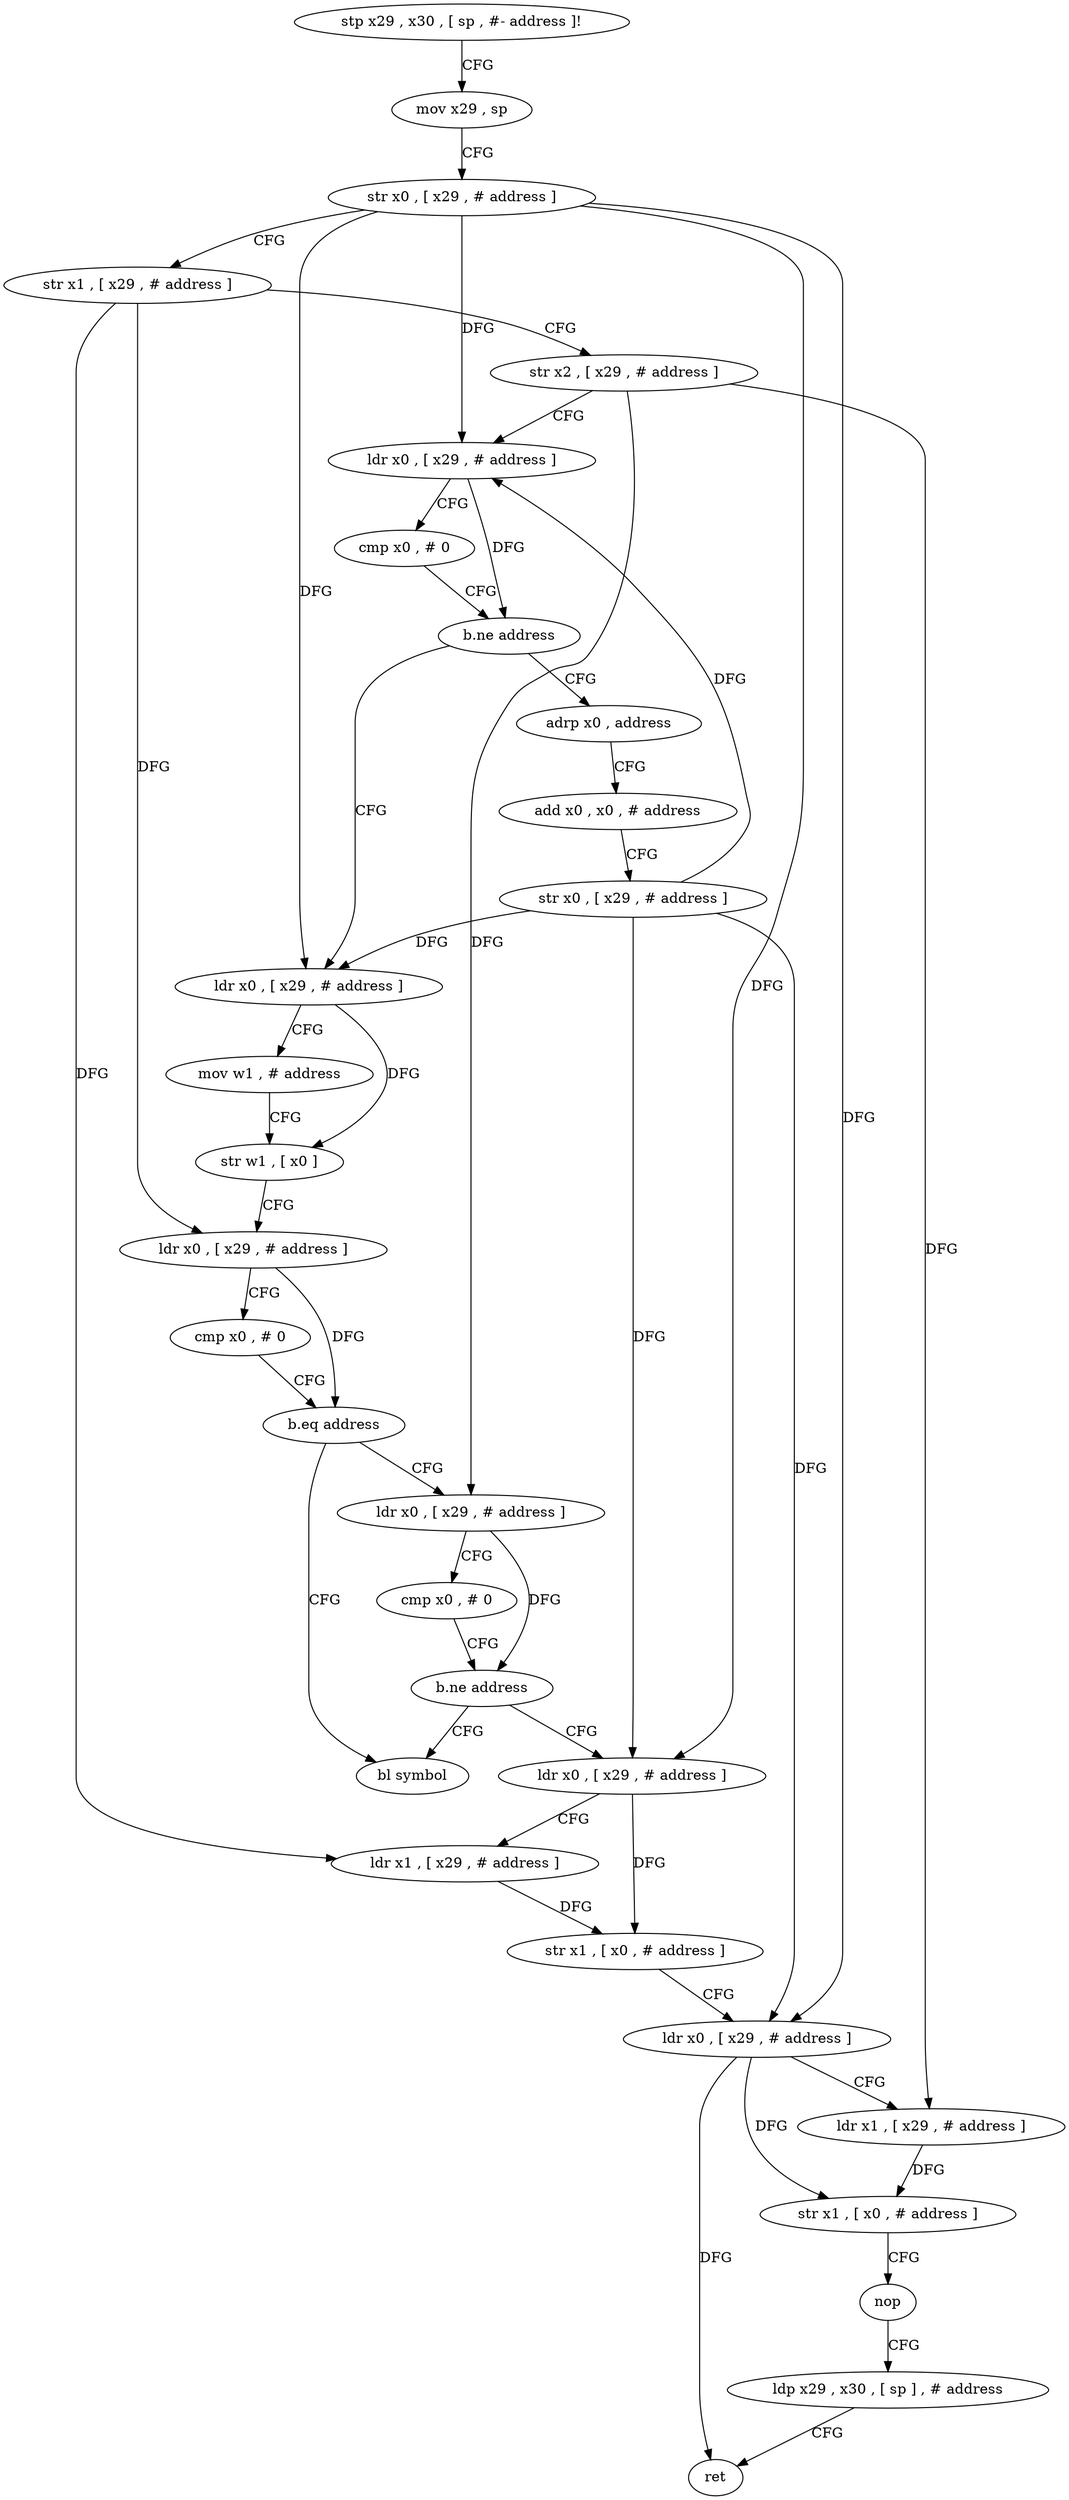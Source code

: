 digraph "func" {
"4374208" [label = "stp x29 , x30 , [ sp , #- address ]!" ]
"4374212" [label = "mov x29 , sp" ]
"4374216" [label = "str x0 , [ x29 , # address ]" ]
"4374220" [label = "str x1 , [ x29 , # address ]" ]
"4374224" [label = "str x2 , [ x29 , # address ]" ]
"4374228" [label = "ldr x0 , [ x29 , # address ]" ]
"4374232" [label = "cmp x0 , # 0" ]
"4374236" [label = "b.ne address" ]
"4374252" [label = "ldr x0 , [ x29 , # address ]" ]
"4374240" [label = "adrp x0 , address" ]
"4374256" [label = "mov w1 , # address" ]
"4374260" [label = "str w1 , [ x0 ]" ]
"4374264" [label = "ldr x0 , [ x29 , # address ]" ]
"4374268" [label = "cmp x0 , # 0" ]
"4374272" [label = "b.eq address" ]
"4374288" [label = "bl symbol" ]
"4374276" [label = "ldr x0 , [ x29 , # address ]" ]
"4374244" [label = "add x0 , x0 , # address" ]
"4374248" [label = "str x0 , [ x29 , # address ]" ]
"4374280" [label = "cmp x0 , # 0" ]
"4374284" [label = "b.ne address" ]
"4374292" [label = "ldr x0 , [ x29 , # address ]" ]
"4374296" [label = "ldr x1 , [ x29 , # address ]" ]
"4374300" [label = "str x1 , [ x0 , # address ]" ]
"4374304" [label = "ldr x0 , [ x29 , # address ]" ]
"4374308" [label = "ldr x1 , [ x29 , # address ]" ]
"4374312" [label = "str x1 , [ x0 , # address ]" ]
"4374316" [label = "nop" ]
"4374320" [label = "ldp x29 , x30 , [ sp ] , # address" ]
"4374324" [label = "ret" ]
"4374208" -> "4374212" [ label = "CFG" ]
"4374212" -> "4374216" [ label = "CFG" ]
"4374216" -> "4374220" [ label = "CFG" ]
"4374216" -> "4374228" [ label = "DFG" ]
"4374216" -> "4374252" [ label = "DFG" ]
"4374216" -> "4374292" [ label = "DFG" ]
"4374216" -> "4374304" [ label = "DFG" ]
"4374220" -> "4374224" [ label = "CFG" ]
"4374220" -> "4374264" [ label = "DFG" ]
"4374220" -> "4374296" [ label = "DFG" ]
"4374224" -> "4374228" [ label = "CFG" ]
"4374224" -> "4374276" [ label = "DFG" ]
"4374224" -> "4374308" [ label = "DFG" ]
"4374228" -> "4374232" [ label = "CFG" ]
"4374228" -> "4374236" [ label = "DFG" ]
"4374232" -> "4374236" [ label = "CFG" ]
"4374236" -> "4374252" [ label = "CFG" ]
"4374236" -> "4374240" [ label = "CFG" ]
"4374252" -> "4374256" [ label = "CFG" ]
"4374252" -> "4374260" [ label = "DFG" ]
"4374240" -> "4374244" [ label = "CFG" ]
"4374256" -> "4374260" [ label = "CFG" ]
"4374260" -> "4374264" [ label = "CFG" ]
"4374264" -> "4374268" [ label = "CFG" ]
"4374264" -> "4374272" [ label = "DFG" ]
"4374268" -> "4374272" [ label = "CFG" ]
"4374272" -> "4374288" [ label = "CFG" ]
"4374272" -> "4374276" [ label = "CFG" ]
"4374276" -> "4374280" [ label = "CFG" ]
"4374276" -> "4374284" [ label = "DFG" ]
"4374244" -> "4374248" [ label = "CFG" ]
"4374248" -> "4374252" [ label = "DFG" ]
"4374248" -> "4374228" [ label = "DFG" ]
"4374248" -> "4374292" [ label = "DFG" ]
"4374248" -> "4374304" [ label = "DFG" ]
"4374280" -> "4374284" [ label = "CFG" ]
"4374284" -> "4374292" [ label = "CFG" ]
"4374284" -> "4374288" [ label = "CFG" ]
"4374292" -> "4374296" [ label = "CFG" ]
"4374292" -> "4374300" [ label = "DFG" ]
"4374296" -> "4374300" [ label = "DFG" ]
"4374300" -> "4374304" [ label = "CFG" ]
"4374304" -> "4374308" [ label = "CFG" ]
"4374304" -> "4374312" [ label = "DFG" ]
"4374304" -> "4374324" [ label = "DFG" ]
"4374308" -> "4374312" [ label = "DFG" ]
"4374312" -> "4374316" [ label = "CFG" ]
"4374316" -> "4374320" [ label = "CFG" ]
"4374320" -> "4374324" [ label = "CFG" ]
}
